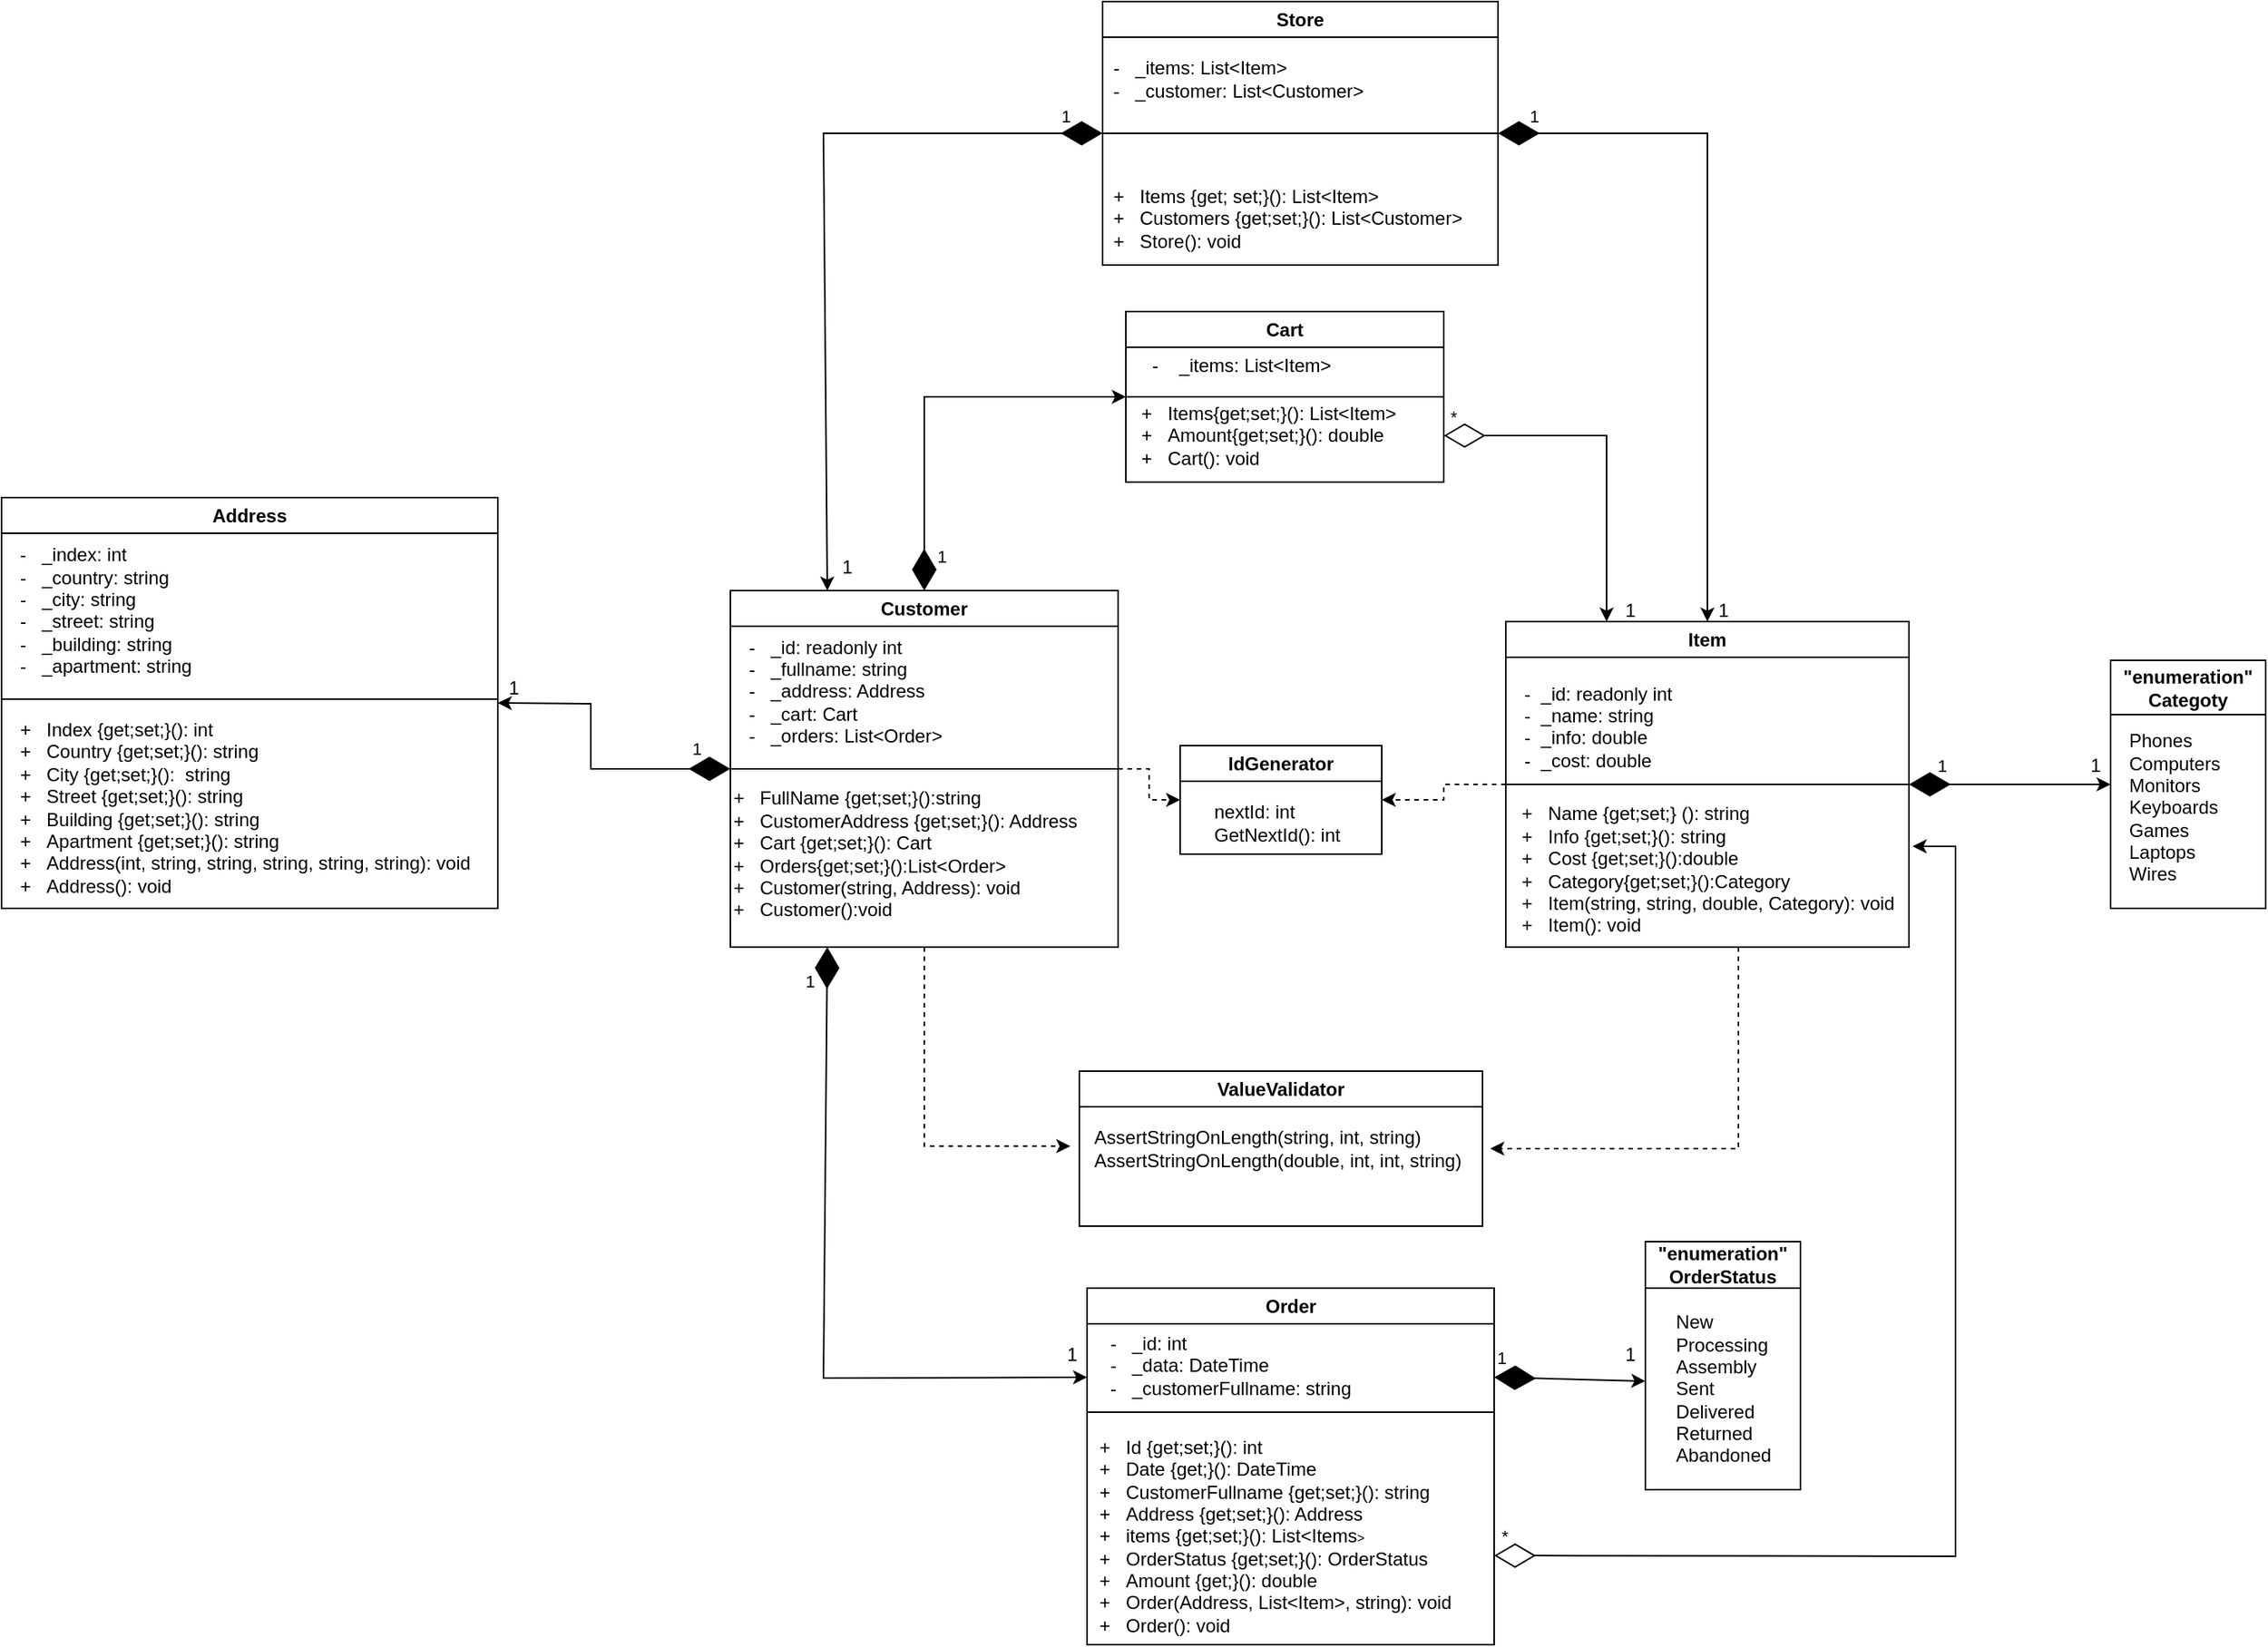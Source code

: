 <mxfile version="24.8.0">
  <diagram name="Page-1" id="NaI_xgm7rYqE7tpyXVo8">
    <mxGraphModel dx="3105" dy="2348" grid="1" gridSize="10" guides="1" tooltips="1" connect="1" arrows="1" fold="1" page="1" pageScale="1" pageWidth="850" pageHeight="1100" math="0" shadow="0">
      <root>
        <mxCell id="0" />
        <mxCell id="1" parent="0" />
        <mxCell id="M_J3pWoGOmPgmqdxh5I2-1" value="IdGenerator" style="swimlane;whiteSpace=wrap;html=1;" parent="1" vertex="1">
          <mxGeometry x="380" y="420" width="130" height="70" as="geometry" />
        </mxCell>
        <mxCell id="M_J3pWoGOmPgmqdxh5I2-2" value="nextId: int&lt;div&gt;GetNextId(): int&lt;/div&gt;" style="text;html=1;align=left;verticalAlign=middle;resizable=0;points=[];autosize=1;strokeColor=none;fillColor=none;" parent="M_J3pWoGOmPgmqdxh5I2-1" vertex="1">
          <mxGeometry x="20" y="30" width="100" height="40" as="geometry" />
        </mxCell>
        <mxCell id="M_J3pWoGOmPgmqdxh5I2-38" style="edgeStyle=orthogonalEdgeStyle;rounded=0;orthogonalLoop=1;jettySize=auto;html=1;entryX=1;entryY=0.5;entryDx=0;entryDy=0;strokeColor=default;dashed=1;" parent="1" source="M_J3pWoGOmPgmqdxh5I2-3" target="M_J3pWoGOmPgmqdxh5I2-1" edge="1">
          <mxGeometry relative="1" as="geometry" />
        </mxCell>
        <mxCell id="M_J3pWoGOmPgmqdxh5I2-3" value="Item" style="swimlane;whiteSpace=wrap;html=1;" parent="1" vertex="1">
          <mxGeometry x="590" y="340" width="260" height="210" as="geometry" />
        </mxCell>
        <mxCell id="M_J3pWoGOmPgmqdxh5I2-4" value="-&amp;nbsp; _id: readonly int&lt;div&gt;-&amp;nbsp; _name: string&lt;/div&gt;&lt;div&gt;-&amp;nbsp; _info: double&lt;/div&gt;&lt;div&gt;-&amp;nbsp; _cost: double&amp;nbsp;&lt;/div&gt;&lt;div&gt;&lt;br&gt;&lt;/div&gt;" style="text;html=1;align=left;verticalAlign=middle;resizable=0;points=[];autosize=1;strokeColor=none;fillColor=none;" parent="M_J3pWoGOmPgmqdxh5I2-3" vertex="1">
          <mxGeometry x="10" y="30" width="120" height="90" as="geometry" />
        </mxCell>
        <mxCell id="M_J3pWoGOmPgmqdxh5I2-6" value="&lt;div style=&quot;text-align: left;&quot;&gt;&lt;span style=&quot;background-color: initial;&quot;&gt;+&amp;nbsp; &amp;nbsp;Name {get;set;}&amp;nbsp;&lt;/span&gt;&lt;span style=&quot;background-color: initial;&quot;&gt;(): string&lt;/span&gt;&lt;/div&gt;&lt;span style=&quot;background-color: initial;&quot;&gt;&lt;div style=&quot;text-align: left;&quot;&gt;&lt;span style=&quot;background-color: initial;&quot;&gt;+&amp;nbsp; &amp;nbsp;Info {get;set;}(): string&lt;/span&gt;&lt;/div&gt;&lt;/span&gt;&lt;span style=&quot;background-color: initial;&quot;&gt;&lt;div style=&quot;text-align: left;&quot;&gt;&lt;span style=&quot;background-color: initial;&quot;&gt;+&amp;nbsp; &amp;nbsp;Cost {get;set;}():double&lt;/span&gt;&lt;/div&gt;&lt;/span&gt;&lt;span style=&quot;background-color: initial;&quot;&gt;&lt;div style=&quot;text-align: left;&quot;&gt;&lt;span style=&quot;background-color: initial;&quot;&gt;+&amp;nbsp; &amp;nbsp;Category{get;set;}():Category&lt;/span&gt;&lt;/div&gt;&lt;/span&gt;&lt;span style=&quot;background-color: initial;&quot;&gt;&lt;div style=&quot;text-align: left;&quot;&gt;&lt;span style=&quot;background-color: initial;&quot;&gt;+&amp;nbsp; &amp;nbsp;Item(string, string, double, Category): void&lt;/span&gt;&lt;/div&gt;&lt;/span&gt;&lt;span style=&quot;background-color: initial;&quot;&gt;&lt;div style=&quot;text-align: left;&quot;&gt;&lt;span style=&quot;background-color: initial;&quot;&gt;+&amp;nbsp; &amp;nbsp;Item(): void&lt;/span&gt;&lt;/div&gt;&lt;/span&gt;" style="text;html=1;align=center;verticalAlign=middle;resizable=0;points=[];autosize=1;strokeColor=none;fillColor=none;" parent="M_J3pWoGOmPgmqdxh5I2-3" vertex="1">
          <mxGeometry y="110" width="260" height="100" as="geometry" />
        </mxCell>
        <mxCell id="M_J3pWoGOmPgmqdxh5I2-5" value="" style="endArrow=none;html=1;rounded=0;exitX=0;exitY=0.5;exitDx=0;exitDy=0;entryX=1;entryY=0.5;entryDx=0;entryDy=0;" parent="1" source="M_J3pWoGOmPgmqdxh5I2-3" target="M_J3pWoGOmPgmqdxh5I2-3" edge="1">
          <mxGeometry width="50" height="50" relative="1" as="geometry">
            <mxPoint x="540" y="470" as="sourcePoint" />
            <mxPoint x="750" y="449" as="targetPoint" />
          </mxGeometry>
        </mxCell>
        <mxCell id="M_J3pWoGOmPgmqdxh5I2-39" style="edgeStyle=orthogonalEdgeStyle;rounded=0;orthogonalLoop=1;jettySize=auto;html=1;exitX=1;exitY=0.5;exitDx=0;exitDy=0;entryX=0;entryY=0.5;entryDx=0;entryDy=0;dashed=1;" parent="1" source="M_J3pWoGOmPgmqdxh5I2-9" target="M_J3pWoGOmPgmqdxh5I2-1" edge="1">
          <mxGeometry relative="1" as="geometry" />
        </mxCell>
        <mxCell id="M_J3pWoGOmPgmqdxh5I2-41" style="edgeStyle=orthogonalEdgeStyle;rounded=0;orthogonalLoop=1;jettySize=auto;html=1;exitX=0.5;exitY=1;exitDx=0;exitDy=0;dashed=1;entryX=-0.003;entryY=0.46;entryDx=0;entryDy=0;entryPerimeter=0;" parent="1" source="M_J3pWoGOmPgmqdxh5I2-9" target="M_J3pWoGOmPgmqdxh5I2-16" edge="1">
          <mxGeometry relative="1" as="geometry">
            <mxPoint x="390" y="680" as="targetPoint" />
          </mxGeometry>
        </mxCell>
        <mxCell id="M_J3pWoGOmPgmqdxh5I2-9" value="Customer" style="swimlane;whiteSpace=wrap;html=1;" parent="1" vertex="1">
          <mxGeometry x="90" y="320" width="250" height="230" as="geometry" />
        </mxCell>
        <mxCell id="M_J3pWoGOmPgmqdxh5I2-11" value="-&amp;nbsp; &amp;nbsp;_id: readonly int&lt;div&gt;-&amp;nbsp; &amp;nbsp;_fullname: string&lt;/div&gt;&lt;div&gt;-&amp;nbsp; &amp;nbsp;_address: Address&lt;/div&gt;&lt;div&gt;-&amp;nbsp; &amp;nbsp;_cart: Cart&lt;/div&gt;&lt;div&gt;-&amp;nbsp; &amp;nbsp;_orders: List&amp;lt;Order&amp;gt;&lt;/div&gt;" style="text;html=1;align=left;verticalAlign=middle;resizable=0;points=[];autosize=1;strokeColor=none;fillColor=none;" parent="M_J3pWoGOmPgmqdxh5I2-9" vertex="1">
          <mxGeometry x="10" y="20" width="150" height="90" as="geometry" />
        </mxCell>
        <mxCell id="M_J3pWoGOmPgmqdxh5I2-12" value="+&amp;nbsp; &amp;nbsp;FullName {get;set;}():string&lt;div&gt;+&amp;nbsp; &amp;nbsp;CustomerAddress {get;set;}(): Address&lt;/div&gt;&lt;div&gt;+&amp;nbsp; &amp;nbsp;Cart {get;set;}(): Cart&lt;/div&gt;&lt;div&gt;+&amp;nbsp; &amp;nbsp;Orders{get;set;}():List&amp;lt;Order&amp;gt;&lt;/div&gt;&lt;div&gt;+&amp;nbsp; &amp;nbsp;Customer(string, Address): void&lt;/div&gt;&lt;div&gt;+&amp;nbsp; &amp;nbsp;Customer():void&lt;/div&gt;" style="text;html=1;align=left;verticalAlign=middle;resizable=0;points=[];autosize=1;strokeColor=none;fillColor=none;" parent="M_J3pWoGOmPgmqdxh5I2-9" vertex="1">
          <mxGeometry y="120" width="250" height="100" as="geometry" />
        </mxCell>
        <mxCell id="M_J3pWoGOmPgmqdxh5I2-10" value="" style="endArrow=none;html=1;rounded=0;entryX=0;entryY=0.5;entryDx=0;entryDy=0;exitX=1;exitY=0.5;exitDx=0;exitDy=0;" parent="1" source="M_J3pWoGOmPgmqdxh5I2-9" target="M_J3pWoGOmPgmqdxh5I2-9" edge="1">
          <mxGeometry width="50" height="50" relative="1" as="geometry">
            <mxPoint x="320" y="440" as="sourcePoint" />
            <mxPoint x="120" y="440" as="targetPoint" />
            <Array as="points" />
          </mxGeometry>
        </mxCell>
        <mxCell id="M_J3pWoGOmPgmqdxh5I2-14" value="ValueValidator" style="swimlane;whiteSpace=wrap;html=1;startSize=23;" parent="1" vertex="1">
          <mxGeometry x="315" y="630" width="260" height="100" as="geometry" />
        </mxCell>
        <mxCell id="M_J3pWoGOmPgmqdxh5I2-17" value="Cart" style="swimlane;whiteSpace=wrap;html=1;startSize=23;" parent="1" vertex="1">
          <mxGeometry x="345" y="140" width="205" height="110" as="geometry" />
        </mxCell>
        <mxCell id="M_J3pWoGOmPgmqdxh5I2-18" value="-&amp;nbsp; &amp;nbsp; _items: List&amp;lt;Item&amp;gt;" style="text;html=1;align=left;verticalAlign=middle;resizable=0;points=[];autosize=1;strokeColor=none;fillColor=none;" parent="M_J3pWoGOmPgmqdxh5I2-17" vertex="1">
          <mxGeometry x="15" y="20" width="140" height="30" as="geometry" />
        </mxCell>
        <mxCell id="M_J3pWoGOmPgmqdxh5I2-20" value="+&amp;nbsp; &amp;nbsp;Items{get;set;}(): List&amp;lt;Item&amp;gt;&lt;div&gt;+&amp;nbsp; &amp;nbsp;Amount{get;set;}(): double&lt;/div&gt;&lt;div&gt;+&amp;nbsp; &amp;nbsp;Cart(): void&lt;/div&gt;" style="text;html=1;align=left;verticalAlign=middle;resizable=0;points=[];autosize=1;strokeColor=none;fillColor=none;" parent="M_J3pWoGOmPgmqdxh5I2-17" vertex="1">
          <mxGeometry x="7.5" y="50" width="190" height="60" as="geometry" />
        </mxCell>
        <mxCell id="M_J3pWoGOmPgmqdxh5I2-21" value="&quot;enumeration&quot; Categoty" style="swimlane;whiteSpace=wrap;html=1;startSize=35;" parent="1" vertex="1">
          <mxGeometry x="980" y="365" width="100" height="160" as="geometry" />
        </mxCell>
        <mxCell id="M_J3pWoGOmPgmqdxh5I2-22" value="&lt;div&gt;Phones&lt;/div&gt;&lt;div&gt;Computers&lt;/div&gt;&lt;div&gt;Monitors&lt;/div&gt;&lt;div&gt;Keyboards&lt;/div&gt;&lt;div&gt;Games&lt;/div&gt;&lt;div&gt;Laptops&lt;/div&gt;&lt;div&gt;Wires&lt;/div&gt;" style="text;html=1;align=left;verticalAlign=middle;resizable=0;points=[];autosize=1;strokeColor=none;fillColor=none;" parent="M_J3pWoGOmPgmqdxh5I2-21" vertex="1">
          <mxGeometry x="10" y="40" width="80" height="110" as="geometry" />
        </mxCell>
        <mxCell id="M_J3pWoGOmPgmqdxh5I2-23" value="Store" style="swimlane;whiteSpace=wrap;html=1;" parent="1" vertex="1">
          <mxGeometry x="330" y="-60" width="255" height="170" as="geometry" />
        </mxCell>
        <mxCell id="M_J3pWoGOmPgmqdxh5I2-24" value="-&amp;nbsp; &amp;nbsp;_items: List&amp;lt;Item&amp;gt;&lt;div&gt;-&amp;nbsp; &amp;nbsp;_customer: List&amp;lt;Customer&amp;gt;&lt;/div&gt;" style="text;html=1;align=left;verticalAlign=middle;resizable=0;points=[];autosize=1;strokeColor=none;fillColor=none;" parent="M_J3pWoGOmPgmqdxh5I2-23" vertex="1">
          <mxGeometry x="5" y="30" width="180" height="40" as="geometry" />
        </mxCell>
        <mxCell id="M_J3pWoGOmPgmqdxh5I2-26" value="+&amp;nbsp; &amp;nbsp;Items {get; set;}(): List&amp;lt;Item&amp;gt;&lt;div&gt;+&amp;nbsp; &amp;nbsp;Customers {get;set;}(): List&amp;lt;Customer&amp;gt;&lt;/div&gt;&lt;div&gt;+&amp;nbsp; &amp;nbsp;Store(): void&lt;/div&gt;" style="text;html=1;align=left;verticalAlign=middle;resizable=0;points=[];autosize=1;strokeColor=none;fillColor=none;" parent="M_J3pWoGOmPgmqdxh5I2-23" vertex="1">
          <mxGeometry x="5" y="110" width="250" height="60" as="geometry" />
        </mxCell>
        <mxCell id="M_J3pWoGOmPgmqdxh5I2-25" value="" style="endArrow=none;html=1;rounded=0;exitX=0;exitY=0.5;exitDx=0;exitDy=0;entryX=1;entryY=0.5;entryDx=0;entryDy=0;" parent="1" source="M_J3pWoGOmPgmqdxh5I2-23" target="M_J3pWoGOmPgmqdxh5I2-23" edge="1">
          <mxGeometry width="50" height="50" relative="1" as="geometry">
            <mxPoint x="400" y="120" as="sourcePoint" />
            <mxPoint x="450" y="70" as="targetPoint" />
          </mxGeometry>
        </mxCell>
        <mxCell id="M_J3pWoGOmPgmqdxh5I2-27" value="Order" style="swimlane;whiteSpace=wrap;html=1;" parent="1" vertex="1">
          <mxGeometry x="320" y="770" width="262.5" height="230" as="geometry">
            <mxRectangle x="357.5" y="770" width="70" height="30" as="alternateBounds" />
          </mxGeometry>
        </mxCell>
        <mxCell id="M_J3pWoGOmPgmqdxh5I2-28" value="-&amp;nbsp; &amp;nbsp;_id: int&lt;div&gt;-&amp;nbsp; &amp;nbsp;_data: DateTime&lt;/div&gt;&lt;div&gt;-&amp;nbsp; &amp;nbsp;_customerFullname: string&lt;/div&gt;" style="text;html=1;align=left;verticalAlign=middle;resizable=0;points=[];autosize=1;strokeColor=none;fillColor=none;" parent="M_J3pWoGOmPgmqdxh5I2-27" vertex="1">
          <mxGeometry x="12.5" y="20" width="180" height="60" as="geometry" />
        </mxCell>
        <mxCell id="M_J3pWoGOmPgmqdxh5I2-30" value="+&amp;nbsp; &amp;nbsp;Id {get;set;}(): int&lt;div&gt;+&amp;nbsp; &amp;nbsp;Date {get;}(): DateTime&lt;/div&gt;&lt;div&gt;+&amp;nbsp; &amp;nbsp;CustomerFullname {get;set;}(): string&lt;/div&gt;&lt;div&gt;+&amp;nbsp; &amp;nbsp;Address {get;set;}(): Address&lt;/div&gt;&lt;div&gt;+&amp;nbsp; &amp;nbsp;items {get;set;}(): List&amp;lt;Items&lt;span style=&quot;font-size: 8.333px;&quot;&gt;&amp;gt;&lt;/span&gt;&lt;/div&gt;&lt;div&gt;+&amp;nbsp; &amp;nbsp;OrderStatus {get;set;}(): OrderStatus&lt;/div&gt;&lt;div&gt;+&amp;nbsp; &amp;nbsp;Amount {get;}(): double&lt;/div&gt;&lt;div&gt;+&amp;nbsp; &amp;nbsp;Order(Address, List&amp;lt;Item&amp;gt;, string): void&lt;/div&gt;&lt;div&gt;+&amp;nbsp; &amp;nbsp;Order(): void&lt;/div&gt;" style="text;html=1;align=left;verticalAlign=middle;resizable=0;points=[];autosize=1;strokeColor=none;fillColor=none;" parent="M_J3pWoGOmPgmqdxh5I2-27" vertex="1">
          <mxGeometry x="6.25" y="90" width="250" height="140" as="geometry" />
        </mxCell>
        <mxCell id="M_J3pWoGOmPgmqdxh5I2-29" value="" style="endArrow=none;html=1;rounded=0;exitX=0;exitY=0.5;exitDx=0;exitDy=0;entryX=1;entryY=0.5;entryDx=0;entryDy=0;" parent="M_J3pWoGOmPgmqdxh5I2-27" edge="1">
          <mxGeometry width="50" height="50" relative="1" as="geometry">
            <mxPoint y="80" as="sourcePoint" />
            <mxPoint x="262.5" y="80" as="targetPoint" />
          </mxGeometry>
        </mxCell>
        <mxCell id="M_J3pWoGOmPgmqdxh5I2-31" value="&quot;enumeration&quot;&lt;br&gt;OrderStatus" style="swimlane;whiteSpace=wrap;html=1;startSize=30;" parent="1" vertex="1">
          <mxGeometry x="680" y="740" width="100" height="160" as="geometry" />
        </mxCell>
        <mxCell id="M_J3pWoGOmPgmqdxh5I2-32" value="&lt;div style=&quot;text-align: left;&quot;&gt;&lt;span style=&quot;background-color: initial;&quot;&gt;New&lt;/span&gt;&lt;/div&gt;&lt;span style=&quot;background-color: initial;&quot;&gt;&lt;div style=&quot;text-align: left;&quot;&gt;&lt;span style=&quot;background-color: initial;&quot;&gt;Processing&lt;/span&gt;&lt;/div&gt;&lt;div style=&quot;text-align: left;&quot;&gt;&lt;span style=&quot;background-color: initial;&quot;&gt;Assembly&lt;/span&gt;&lt;/div&gt;&lt;div style=&quot;text-align: left;&quot;&gt;&lt;span style=&quot;background-color: initial;&quot;&gt;Sent&lt;/span&gt;&lt;/div&gt;&lt;div style=&quot;text-align: left;&quot;&gt;Delivered&lt;br&gt;Returned&lt;br&gt;Abandoned&lt;/div&gt;&lt;/span&gt;" style="text;html=1;align=center;verticalAlign=middle;resizable=0;points=[];autosize=1;strokeColor=none;fillColor=none;" parent="M_J3pWoGOmPgmqdxh5I2-31" vertex="1">
          <mxGeometry x="10" y="40" width="80" height="110" as="geometry" />
        </mxCell>
        <mxCell id="M_J3pWoGOmPgmqdxh5I2-33" value="Address" style="swimlane;whiteSpace=wrap;html=1;" parent="1" vertex="1">
          <mxGeometry x="-380" y="260" width="320" height="265" as="geometry" />
        </mxCell>
        <mxCell id="M_J3pWoGOmPgmqdxh5I2-34" value="-&amp;nbsp; &amp;nbsp;_index: int&lt;div&gt;-&amp;nbsp; &amp;nbsp;_country: string&lt;/div&gt;&lt;div&gt;-&amp;nbsp; &amp;nbsp;_city: string&lt;/div&gt;&lt;div&gt;-&amp;nbsp; &amp;nbsp;_street: string&lt;/div&gt;&lt;div&gt;-&amp;nbsp; &amp;nbsp;_building: string&lt;/div&gt;&lt;div&gt;-&amp;nbsp; &amp;nbsp;_apartment: string&lt;/div&gt;&lt;div&gt;&lt;br&gt;&lt;/div&gt;" style="text;html=1;align=left;verticalAlign=middle;resizable=0;points=[];autosize=1;strokeColor=none;fillColor=none;" parent="M_J3pWoGOmPgmqdxh5I2-33" vertex="1">
          <mxGeometry x="10" y="25" width="130" height="110" as="geometry" />
        </mxCell>
        <mxCell id="M_J3pWoGOmPgmqdxh5I2-35" value="" style="endArrow=none;html=1;rounded=0;" parent="M_J3pWoGOmPgmqdxh5I2-33" edge="1">
          <mxGeometry width="50" height="50" relative="1" as="geometry">
            <mxPoint y="130" as="sourcePoint" />
            <mxPoint x="320" y="130" as="targetPoint" />
            <Array as="points" />
          </mxGeometry>
        </mxCell>
        <mxCell id="M_J3pWoGOmPgmqdxh5I2-36" value="+&amp;nbsp; &amp;nbsp;Index {get;set;}(): int&lt;div&gt;+&amp;nbsp; &amp;nbsp;Country {get;set;}(): string&lt;/div&gt;&lt;div&gt;+&amp;nbsp; &amp;nbsp;City {get;set;}():&amp;nbsp; string&lt;/div&gt;&lt;div&gt;+&amp;nbsp; &amp;nbsp;Street {get;set;}(): string&lt;/div&gt;&lt;div&gt;+&amp;nbsp; &amp;nbsp;Building {get;set;}(): string&lt;/div&gt;&lt;div&gt;+&amp;nbsp; &amp;nbsp;Apartment {get;set;}(): string&lt;/div&gt;&lt;div&gt;+&amp;nbsp; &amp;nbsp;Address(int, string, string, string, string, string): void&lt;/div&gt;&lt;div&gt;+&amp;nbsp; &amp;nbsp;Address(): void&lt;/div&gt;" style="text;html=1;align=left;verticalAlign=middle;resizable=0;points=[];autosize=1;strokeColor=none;fillColor=none;" parent="M_J3pWoGOmPgmqdxh5I2-33" vertex="1">
          <mxGeometry x="10" y="135" width="310" height="130" as="geometry" />
        </mxCell>
        <mxCell id="M_J3pWoGOmPgmqdxh5I2-16" value="&amp;nbsp; &amp;nbsp; AssertStringOnLength(string, int, string)&lt;div&gt;&amp;nbsp; &amp;nbsp; AssertStringOnLength(double, int, int, string)&lt;/div&gt;" style="text;html=1;align=left;verticalAlign=middle;resizable=0;points=[];autosize=1;strokeColor=none;fillColor=none;" parent="1" vertex="1">
          <mxGeometry x="310" y="660" width="270" height="40" as="geometry" />
        </mxCell>
        <mxCell id="M_J3pWoGOmPgmqdxh5I2-43" style="edgeStyle=orthogonalEdgeStyle;rounded=0;orthogonalLoop=1;jettySize=auto;html=1;dashed=1;" parent="1" source="M_J3pWoGOmPgmqdxh5I2-6" target="M_J3pWoGOmPgmqdxh5I2-16" edge="1">
          <mxGeometry relative="1" as="geometry">
            <Array as="points">
              <mxPoint x="740" y="680" />
            </Array>
          </mxGeometry>
        </mxCell>
        <mxCell id="M_J3pWoGOmPgmqdxh5I2-47" value="" style="endArrow=diamondThin;endFill=0;endSize=24;html=1;rounded=0;entryX=1;entryY=0.75;entryDx=0;entryDy=0;exitX=1.009;exitY=0.35;exitDx=0;exitDy=0;exitPerimeter=0;startArrow=classic;startFill=1;" parent="1" source="M_J3pWoGOmPgmqdxh5I2-6" target="M_J3pWoGOmPgmqdxh5I2-27" edge="1">
          <mxGeometry width="160" relative="1" as="geometry">
            <mxPoint x="880" y="480" as="sourcePoint" />
            <mxPoint x="970" y="870" as="targetPoint" />
            <Array as="points">
              <mxPoint x="880" y="485" />
              <mxPoint x="880" y="943" />
            </Array>
          </mxGeometry>
        </mxCell>
        <mxCell id="M_J3pWoGOmPgmqdxh5I2-64" value="*" style="edgeLabel;html=1;align=center;verticalAlign=middle;resizable=0;points=[];" parent="M_J3pWoGOmPgmqdxh5I2-47" vertex="1" connectable="0">
          <mxGeometry x="0.967" y="-2" relative="1" as="geometry">
            <mxPoint x="-7" y="-11" as="offset" />
          </mxGeometry>
        </mxCell>
        <mxCell id="M_J3pWoGOmPgmqdxh5I2-48" value="" style="endArrow=diamondThin;endFill=1;endSize=24;html=1;rounded=0;entryX=1;entryY=0.5;entryDx=0;entryDy=0;exitX=0;exitY=0.5;exitDx=0;exitDy=0;startArrow=classic;startFill=1;" parent="1" source="M_J3pWoGOmPgmqdxh5I2-21" target="M_J3pWoGOmPgmqdxh5I2-3" edge="1">
          <mxGeometry width="160" relative="1" as="geometry">
            <mxPoint x="360" y="600" as="sourcePoint" />
            <mxPoint x="520" y="600" as="targetPoint" />
          </mxGeometry>
        </mxCell>
        <mxCell id="M_J3pWoGOmPgmqdxh5I2-57" value="1" style="edgeLabel;html=1;align=center;verticalAlign=middle;resizable=0;points=[];" parent="M_J3pWoGOmPgmqdxh5I2-48" vertex="1" connectable="0">
          <mxGeometry x="0.771" y="-2" relative="1" as="geometry">
            <mxPoint x="6" y="-10" as="offset" />
          </mxGeometry>
        </mxCell>
        <mxCell id="M_J3pWoGOmPgmqdxh5I2-49" value="" style="endArrow=diamondThin;endFill=1;endSize=24;html=1;rounded=0;startArrow=classic;startFill=1;entryX=1;entryY=0.25;entryDx=0;entryDy=0;fontStyle=0" parent="1" target="M_J3pWoGOmPgmqdxh5I2-27" edge="1">
          <mxGeometry width="160" relative="1" as="geometry">
            <mxPoint x="680" y="830" as="sourcePoint" />
            <mxPoint x="580" y="810" as="targetPoint" />
            <Array as="points">
              <mxPoint x="680" y="830" />
            </Array>
          </mxGeometry>
        </mxCell>
        <mxCell id="M_J3pWoGOmPgmqdxh5I2-58" value="1" style="edgeLabel;html=1;align=center;verticalAlign=middle;resizable=0;points=[];" parent="M_J3pWoGOmPgmqdxh5I2-49" vertex="1" connectable="0">
          <mxGeometry x="0.748" y="-3" relative="1" as="geometry">
            <mxPoint x="-8" y="-10" as="offset" />
          </mxGeometry>
        </mxCell>
        <mxCell id="M_J3pWoGOmPgmqdxh5I2-50" value="" style="endArrow=diamondThin;endFill=1;endSize=24;html=1;rounded=0;entryX=0.25;entryY=1;entryDx=0;entryDy=0;exitX=0;exitY=0.25;exitDx=0;exitDy=0;startArrow=classic;startFill=1;" parent="1" source="M_J3pWoGOmPgmqdxh5I2-27" target="M_J3pWoGOmPgmqdxh5I2-9" edge="1">
          <mxGeometry width="160" relative="1" as="geometry">
            <mxPoint x="620" y="520" as="sourcePoint" />
            <mxPoint x="780" y="520" as="targetPoint" />
            <Array as="points">
              <mxPoint x="150" y="828" />
            </Array>
          </mxGeometry>
        </mxCell>
        <mxCell id="M_J3pWoGOmPgmqdxh5I2-66" value="1" style="edgeLabel;html=1;align=center;verticalAlign=middle;resizable=0;points=[];" parent="M_J3pWoGOmPgmqdxh5I2-50" vertex="1" connectable="0">
          <mxGeometry x="0.951" y="3" relative="1" as="geometry">
            <mxPoint x="-9" y="11" as="offset" />
          </mxGeometry>
        </mxCell>
        <mxCell id="M_J3pWoGOmPgmqdxh5I2-51" value="" style="endArrow=diamondThin;endFill=1;endSize=24;html=1;rounded=0;entryX=0.5;entryY=0;entryDx=0;entryDy=0;exitX=0;exitY=0.5;exitDx=0;exitDy=0;startArrow=classic;startFill=1;" parent="1" source="M_J3pWoGOmPgmqdxh5I2-17" target="M_J3pWoGOmPgmqdxh5I2-9" edge="1">
          <mxGeometry width="160" relative="1" as="geometry">
            <mxPoint x="80" y="270" as="sourcePoint" />
            <mxPoint x="240" y="270" as="targetPoint" />
            <Array as="points">
              <mxPoint x="215" y="195" />
            </Array>
          </mxGeometry>
        </mxCell>
        <mxCell id="M_J3pWoGOmPgmqdxh5I2-61" value="1" style="edgeLabel;html=1;align=center;verticalAlign=middle;resizable=0;points=[];" parent="M_J3pWoGOmPgmqdxh5I2-51" vertex="1" connectable="0">
          <mxGeometry x="0.888" y="1" relative="1" as="geometry">
            <mxPoint x="10" y="-8" as="offset" />
          </mxGeometry>
        </mxCell>
        <mxCell id="M_J3pWoGOmPgmqdxh5I2-52" value="" style="endArrow=diamondThin;endFill=0;endSize=24;html=1;rounded=0;exitX=0.25;exitY=0;exitDx=0;exitDy=0;startArrow=classic;startFill=1;" parent="1" source="M_J3pWoGOmPgmqdxh5I2-3" edge="1">
          <mxGeometry width="160" relative="1" as="geometry">
            <mxPoint x="600" y="200" as="sourcePoint" />
            <mxPoint x="550" y="220" as="targetPoint" />
            <Array as="points">
              <mxPoint x="655" y="220" />
            </Array>
          </mxGeometry>
        </mxCell>
        <mxCell id="M_J3pWoGOmPgmqdxh5I2-62" value="*" style="edgeLabel;html=1;align=center;verticalAlign=middle;resizable=0;points=[];" parent="M_J3pWoGOmPgmqdxh5I2-52" vertex="1" connectable="0">
          <mxGeometry x="0.875" y="-3" relative="1" as="geometry">
            <mxPoint x="-8" y="-9" as="offset" />
          </mxGeometry>
        </mxCell>
        <mxCell id="M_J3pWoGOmPgmqdxh5I2-53" value="" style="endArrow=none;html=1;rounded=0;entryX=1;entryY=0.5;entryDx=0;entryDy=0;exitX=0;exitY=0.5;exitDx=0;exitDy=0;" parent="1" source="M_J3pWoGOmPgmqdxh5I2-17" target="M_J3pWoGOmPgmqdxh5I2-17" edge="1">
          <mxGeometry width="50" height="50" relative="1" as="geometry">
            <mxPoint x="480" y="570" as="sourcePoint" />
            <mxPoint x="530" y="520" as="targetPoint" />
          </mxGeometry>
        </mxCell>
        <mxCell id="M_J3pWoGOmPgmqdxh5I2-54" value="" style="endArrow=diamondThin;endFill=1;endSize=24;html=1;rounded=0;entryX=1;entryY=0.5;entryDx=0;entryDy=0;exitX=0.5;exitY=0;exitDx=0;exitDy=0;startArrow=classic;startFill=1;" parent="1" source="M_J3pWoGOmPgmqdxh5I2-3" target="M_J3pWoGOmPgmqdxh5I2-23" edge="1">
          <mxGeometry width="160" relative="1" as="geometry">
            <mxPoint x="670" y="20" as="sourcePoint" />
            <mxPoint x="830" y="20" as="targetPoint" />
            <Array as="points">
              <mxPoint x="720" y="25" />
            </Array>
          </mxGeometry>
        </mxCell>
        <mxCell id="M_J3pWoGOmPgmqdxh5I2-59" value="1" style="edgeLabel;html=1;align=center;verticalAlign=middle;resizable=0;points=[];" parent="M_J3pWoGOmPgmqdxh5I2-54" vertex="1" connectable="0">
          <mxGeometry x="0.924" y="1" relative="1" as="geometry">
            <mxPoint x="6" y="-12" as="offset" />
          </mxGeometry>
        </mxCell>
        <mxCell id="M_J3pWoGOmPgmqdxh5I2-55" value="" style="endArrow=diamondThin;endFill=1;endSize=24;html=1;rounded=0;entryX=0;entryY=0.5;entryDx=0;entryDy=0;exitX=0.25;exitY=0;exitDx=0;exitDy=0;startArrow=classic;startFill=1;" parent="1" source="M_J3pWoGOmPgmqdxh5I2-9" target="M_J3pWoGOmPgmqdxh5I2-23" edge="1">
          <mxGeometry width="160" relative="1" as="geometry">
            <mxPoint x="90" y="30" as="sourcePoint" />
            <mxPoint x="250" y="30" as="targetPoint" />
            <Array as="points">
              <mxPoint x="150" y="25" />
            </Array>
          </mxGeometry>
        </mxCell>
        <mxCell id="M_J3pWoGOmPgmqdxh5I2-60" value="1" style="edgeLabel;html=1;align=center;verticalAlign=middle;resizable=0;points=[];" parent="M_J3pWoGOmPgmqdxh5I2-55" vertex="1" connectable="0">
          <mxGeometry x="0.926" relative="1" as="geometry">
            <mxPoint x="-7" y="-11" as="offset" />
          </mxGeometry>
        </mxCell>
        <mxCell id="M_J3pWoGOmPgmqdxh5I2-56" value="" style="endArrow=diamondThin;endFill=1;endSize=24;html=1;rounded=0;entryX=0;entryY=0.5;entryDx=0;entryDy=0;exitX=1;exitY=0.5;exitDx=0;exitDy=0;startArrow=classic;startFill=1;" parent="1" source="M_J3pWoGOmPgmqdxh5I2-33" target="M_J3pWoGOmPgmqdxh5I2-9" edge="1">
          <mxGeometry width="160" relative="1" as="geometry">
            <mxPoint x="-110" y="570" as="sourcePoint" />
            <mxPoint x="50" y="570" as="targetPoint" />
            <Array as="points">
              <mxPoint y="393" />
              <mxPoint y="435" />
            </Array>
          </mxGeometry>
        </mxCell>
        <mxCell id="M_J3pWoGOmPgmqdxh5I2-67" value="1" style="edgeLabel;html=1;align=center;verticalAlign=middle;resizable=0;points=[];" parent="M_J3pWoGOmPgmqdxh5I2-56" vertex="1" connectable="0">
          <mxGeometry x="0.84" y="2" relative="1" as="geometry">
            <mxPoint x="-7" y="-11" as="offset" />
          </mxGeometry>
        </mxCell>
        <mxCell id="SCQkJ5_BAsJzuIoX8Pt--1" value="1" style="text;html=1;align=center;verticalAlign=middle;resizable=0;points=[];autosize=1;strokeColor=none;fillColor=none;" vertex="1" parent="1">
          <mxGeometry x="715" y="318" width="30" height="30" as="geometry" />
        </mxCell>
        <mxCell id="SCQkJ5_BAsJzuIoX8Pt--2" value="1" style="text;html=1;align=center;verticalAlign=middle;resizable=0;points=[];autosize=1;strokeColor=none;fillColor=none;" vertex="1" parent="1">
          <mxGeometry x="655" y="318" width="30" height="30" as="geometry" />
        </mxCell>
        <mxCell id="SCQkJ5_BAsJzuIoX8Pt--3" value="1" style="text;html=1;align=center;verticalAlign=middle;resizable=0;points=[];autosize=1;strokeColor=none;fillColor=none;" vertex="1" parent="1">
          <mxGeometry x="955" y="418" width="30" height="30" as="geometry" />
        </mxCell>
        <mxCell id="SCQkJ5_BAsJzuIoX8Pt--4" value="1" style="text;html=1;align=center;verticalAlign=middle;resizable=0;points=[];autosize=1;strokeColor=none;fillColor=none;" vertex="1" parent="1">
          <mxGeometry x="150" y="290" width="30" height="30" as="geometry" />
        </mxCell>
        <mxCell id="SCQkJ5_BAsJzuIoX8Pt--5" value="1" style="text;html=1;align=center;verticalAlign=middle;resizable=0;points=[];autosize=1;strokeColor=none;fillColor=none;" vertex="1" parent="1">
          <mxGeometry x="-65" y="368" width="30" height="30" as="geometry" />
        </mxCell>
        <mxCell id="SCQkJ5_BAsJzuIoX8Pt--6" value="1" style="text;html=1;align=center;verticalAlign=middle;resizable=0;points=[];autosize=1;strokeColor=none;fillColor=none;" vertex="1" parent="1">
          <mxGeometry x="295" y="798" width="30" height="30" as="geometry" />
        </mxCell>
        <mxCell id="SCQkJ5_BAsJzuIoX8Pt--7" value="1" style="text;html=1;align=center;verticalAlign=middle;resizable=0;points=[];autosize=1;strokeColor=none;fillColor=none;" vertex="1" parent="1">
          <mxGeometry x="655" y="798" width="30" height="30" as="geometry" />
        </mxCell>
      </root>
    </mxGraphModel>
  </diagram>
</mxfile>
